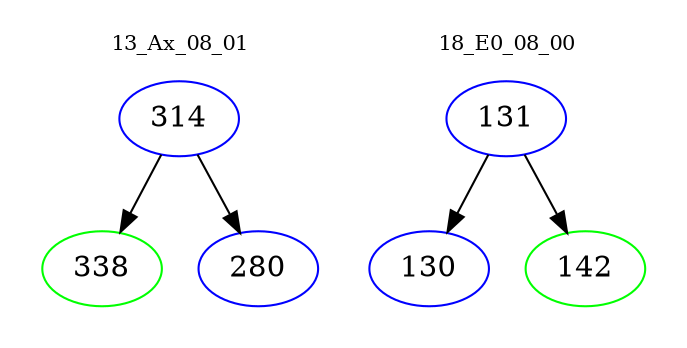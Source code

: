 digraph{
subgraph cluster_0 {
color = white
label = "13_Ax_08_01";
fontsize=10;
T0_314 [label="314", color="blue"]
T0_314 -> T0_338 [color="black"]
T0_338 [label="338", color="green"]
T0_314 -> T0_280 [color="black"]
T0_280 [label="280", color="blue"]
}
subgraph cluster_1 {
color = white
label = "18_E0_08_00";
fontsize=10;
T1_131 [label="131", color="blue"]
T1_131 -> T1_130 [color="black"]
T1_130 [label="130", color="blue"]
T1_131 -> T1_142 [color="black"]
T1_142 [label="142", color="green"]
}
}
